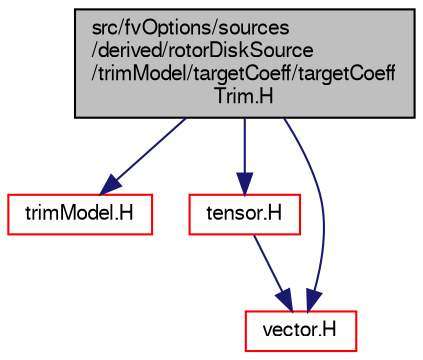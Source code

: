 digraph "src/fvOptions/sources/derived/rotorDiskSource/trimModel/targetCoeff/targetCoeffTrim.H"
{
  bgcolor="transparent";
  edge [fontname="FreeSans",fontsize="10",labelfontname="FreeSans",labelfontsize="10"];
  node [fontname="FreeSans",fontsize="10",shape=record];
  Node0 [label="src/fvOptions/sources\l/derived/rotorDiskSource\l/trimModel/targetCoeff/targetCoeff\lTrim.H",height=0.2,width=0.4,color="black", fillcolor="grey75", style="filled", fontcolor="black"];
  Node0 -> Node1 [color="midnightblue",fontsize="10",style="solid",fontname="FreeSans"];
  Node1 [label="trimModel.H",height=0.2,width=0.4,color="red",URL="$a04739.html"];
  Node0 -> Node59 [color="midnightblue",fontsize="10",style="solid",fontname="FreeSans"];
  Node59 [label="tensor.H",height=0.2,width=0.4,color="red",URL="$a12755.html"];
  Node59 -> Node29 [color="midnightblue",fontsize="10",style="solid",fontname="FreeSans"];
  Node29 [label="vector.H",height=0.2,width=0.4,color="red",URL="$a12836.html"];
  Node0 -> Node29 [color="midnightblue",fontsize="10",style="solid",fontname="FreeSans"];
}
